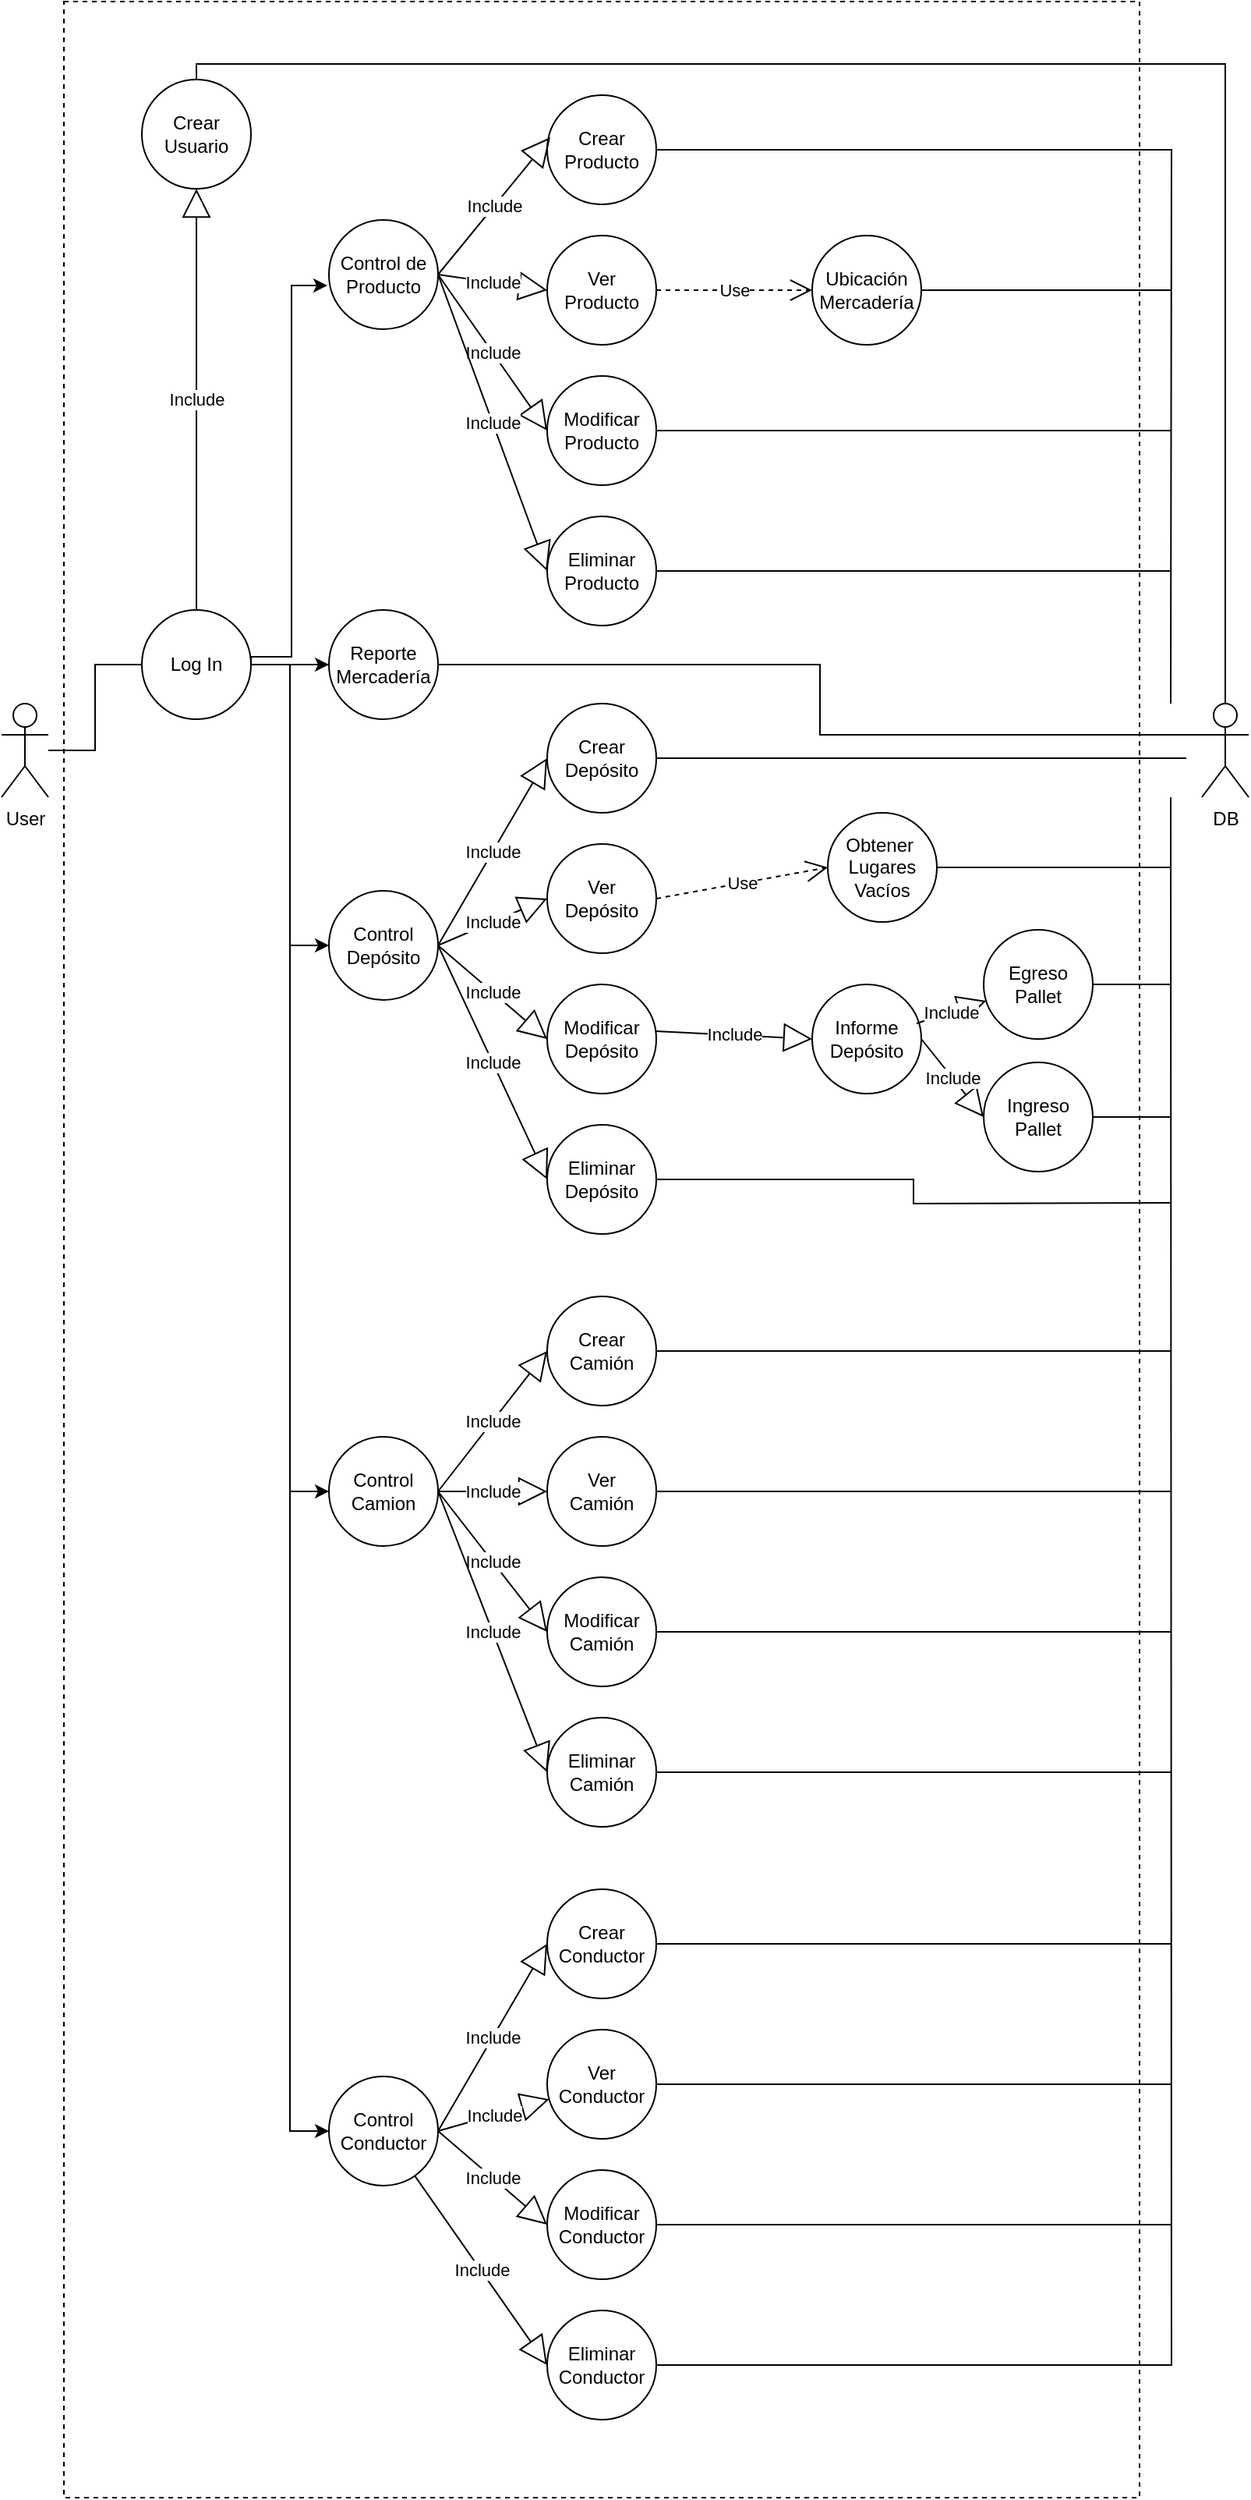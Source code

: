 <mxfile version="21.6.9" type="google">
  <diagram name="Página-1" id="-tqDOfiiyXjZrBK2eY-n">
    <mxGraphModel grid="1" page="1" gridSize="10" guides="1" tooltips="1" connect="1" arrows="1" fold="1" pageScale="1" pageWidth="827" pageHeight="1169" math="0" shadow="0">
      <root>
        <mxCell id="0" />
        <mxCell id="1" parent="0" />
        <mxCell id="raze2rV2HDW-8zTTCwWx-37" style="edgeStyle=orthogonalEdgeStyle;rounded=0;orthogonalLoop=1;jettySize=auto;html=1;entryX=0;entryY=0.5;entryDx=0;entryDy=0;endArrow=none;endFill=0;" edge="1" parent="1" source="Rfr_cho2-9B1L_TWd5lx-1" target="Rfr_cho2-9B1L_TWd5lx-3">
          <mxGeometry relative="1" as="geometry" />
        </mxCell>
        <mxCell id="Rfr_cho2-9B1L_TWd5lx-1" value="User" style="shape=umlActor;verticalLabelPosition=bottom;verticalAlign=top;html=1;outlineConnect=0;" vertex="1" parent="1">
          <mxGeometry x="10" y="440" width="30" height="60" as="geometry" />
        </mxCell>
        <mxCell id="Rfr_cho2-9B1L_TWd5lx-2" value="DB" style="shape=umlActor;verticalLabelPosition=bottom;verticalAlign=top;html=1;outlineConnect=0;" vertex="1" parent="1">
          <mxGeometry x="780" y="440" width="30" height="60" as="geometry" />
        </mxCell>
        <mxCell id="Rfr_cho2-9B1L_TWd5lx-3" value="Log In" style="ellipse;whiteSpace=wrap;html=1;aspect=fixed;" vertex="1" parent="1">
          <mxGeometry x="100" y="380" width="70" height="70" as="geometry" />
        </mxCell>
        <mxCell id="raze2rV2HDW-8zTTCwWx-7" style="edgeStyle=orthogonalEdgeStyle;rounded=0;orthogonalLoop=1;jettySize=auto;html=1;entryX=0.5;entryY=0;entryDx=0;entryDy=0;entryPerimeter=0;endArrow=none;endFill=0;" edge="1" parent="1" source="Rfr_cho2-9B1L_TWd5lx-4" target="Rfr_cho2-9B1L_TWd5lx-2">
          <mxGeometry relative="1" as="geometry">
            <Array as="points">
              <mxPoint x="135" y="30" />
              <mxPoint x="795" y="30" />
            </Array>
          </mxGeometry>
        </mxCell>
        <mxCell id="Rfr_cho2-9B1L_TWd5lx-4" value="Crear&lt;br&gt;Usuario" style="ellipse;whiteSpace=wrap;html=1;aspect=fixed;" vertex="1" parent="1">
          <mxGeometry x="100" y="40" width="70" height="70" as="geometry" />
        </mxCell>
        <mxCell id="Rfr_cho2-9B1L_TWd5lx-5" value="Control de Producto" style="ellipse;whiteSpace=wrap;html=1;aspect=fixed;" vertex="1" parent="1">
          <mxGeometry x="220" y="130" width="70" height="70" as="geometry" />
        </mxCell>
        <mxCell id="Rfr_cho2-9B1L_TWd5lx-6" value="Crear&lt;br&gt;Producto" style="ellipse;whiteSpace=wrap;html=1;aspect=fixed;" vertex="1" parent="1">
          <mxGeometry x="360" y="50" width="70" height="70" as="geometry" />
        </mxCell>
        <mxCell id="Rfr_cho2-9B1L_TWd5lx-7" value="Ver&lt;br&gt;Producto" style="ellipse;whiteSpace=wrap;html=1;aspect=fixed;" vertex="1" parent="1">
          <mxGeometry x="360" y="140" width="70" height="70" as="geometry" />
        </mxCell>
        <mxCell id="Rfr_cho2-9B1L_TWd5lx-8" value="Modificar&lt;br&gt;Producto" style="ellipse;whiteSpace=wrap;html=1;aspect=fixed;" vertex="1" parent="1">
          <mxGeometry x="360" y="230" width="70" height="70" as="geometry" />
        </mxCell>
        <mxCell id="Rfr_cho2-9B1L_TWd5lx-9" value="Eliminar&lt;br&gt;Producto" style="ellipse;whiteSpace=wrap;html=1;aspect=fixed;" vertex="1" parent="1">
          <mxGeometry x="360" y="320" width="70" height="70" as="geometry" />
        </mxCell>
        <mxCell id="Rfr_cho2-9B1L_TWd5lx-10" value="Control&lt;br&gt;Depósito" style="ellipse;whiteSpace=wrap;html=1;aspect=fixed;" vertex="1" parent="1">
          <mxGeometry x="220" y="560" width="70" height="70" as="geometry" />
        </mxCell>
        <mxCell id="Rfr_cho2-9B1L_TWd5lx-11" value="Crear&lt;br&gt;Depósito" style="ellipse;whiteSpace=wrap;html=1;aspect=fixed;" vertex="1" parent="1">
          <mxGeometry x="360" y="440" width="70" height="70" as="geometry" />
        </mxCell>
        <mxCell id="Rfr_cho2-9B1L_TWd5lx-12" value="Ver&lt;br&gt;Depósito" style="ellipse;whiteSpace=wrap;html=1;aspect=fixed;" vertex="1" parent="1">
          <mxGeometry x="360" y="530" width="70" height="70" as="geometry" />
        </mxCell>
        <mxCell id="Rfr_cho2-9B1L_TWd5lx-13" value="Modificar&lt;br&gt;Depósito" style="ellipse;whiteSpace=wrap;html=1;aspect=fixed;" vertex="1" parent="1">
          <mxGeometry x="360" y="620" width="70" height="70" as="geometry" />
        </mxCell>
        <mxCell id="Rfr_cho2-9B1L_TWd5lx-14" value="Eliminar&lt;br&gt;Depósito" style="ellipse;whiteSpace=wrap;html=1;aspect=fixed;" vertex="1" parent="1">
          <mxGeometry x="360" y="710" width="70" height="70" as="geometry" />
        </mxCell>
        <mxCell id="Rfr_cho2-9B1L_TWd5lx-15" value="Ubicación&lt;br&gt;Mercadería" style="ellipse;whiteSpace=wrap;html=1;aspect=fixed;" vertex="1" parent="1">
          <mxGeometry x="530" y="140" width="70" height="70" as="geometry" />
        </mxCell>
        <mxCell id="raze2rV2HDW-8zTTCwWx-21" style="edgeStyle=orthogonalEdgeStyle;rounded=0;orthogonalLoop=1;jettySize=auto;html=1;entryX=0;entryY=0.333;entryDx=0;entryDy=0;entryPerimeter=0;endArrow=none;endFill=0;" edge="1" parent="1" source="Rfr_cho2-9B1L_TWd5lx-16" target="Rfr_cho2-9B1L_TWd5lx-2">
          <mxGeometry relative="1" as="geometry" />
        </mxCell>
        <mxCell id="Rfr_cho2-9B1L_TWd5lx-16" value="Reporte&lt;br&gt;Mercadería" style="ellipse;whiteSpace=wrap;html=1;aspect=fixed;" vertex="1" parent="1">
          <mxGeometry x="220" y="380" width="70" height="70" as="geometry" />
        </mxCell>
        <mxCell id="Rfr_cho2-9B1L_TWd5lx-17" value="Obtener&amp;nbsp;&lt;br&gt;Lugares&lt;br&gt;Vacíos" style="ellipse;whiteSpace=wrap;html=1;aspect=fixed;" vertex="1" parent="1">
          <mxGeometry x="540" y="510" width="70" height="70" as="geometry" />
        </mxCell>
        <mxCell id="Rfr_cho2-9B1L_TWd5lx-18" value="Egreso&lt;br&gt;Pallet" style="ellipse;whiteSpace=wrap;html=1;aspect=fixed;" vertex="1" parent="1">
          <mxGeometry x="640" y="585" width="70" height="70" as="geometry" />
        </mxCell>
        <mxCell id="Rfr_cho2-9B1L_TWd5lx-19" value="Informe&lt;br&gt;Depósito" style="ellipse;whiteSpace=wrap;html=1;aspect=fixed;" vertex="1" parent="1">
          <mxGeometry x="530" y="620" width="70" height="70" as="geometry" />
        </mxCell>
        <mxCell id="Rfr_cho2-9B1L_TWd5lx-20" value="Ingreso&lt;br&gt;Pallet" style="ellipse;whiteSpace=wrap;html=1;aspect=fixed;" vertex="1" parent="1">
          <mxGeometry x="640" y="670" width="70" height="70" as="geometry" />
        </mxCell>
        <mxCell id="Rfr_cho2-9B1L_TWd5lx-21" value="Control&lt;br&gt;Camion" style="ellipse;whiteSpace=wrap;html=1;aspect=fixed;" vertex="1" parent="1">
          <mxGeometry x="220" y="910" width="70" height="70" as="geometry" />
        </mxCell>
        <mxCell id="Rfr_cho2-9B1L_TWd5lx-22" value="Control&lt;br&gt;Conductor" style="ellipse;whiteSpace=wrap;html=1;aspect=fixed;" vertex="1" parent="1">
          <mxGeometry x="220" y="1320" width="70" height="70" as="geometry" />
        </mxCell>
        <mxCell id="Rfr_cho2-9B1L_TWd5lx-23" value="Crear&lt;br&gt;Camión" style="ellipse;whiteSpace=wrap;html=1;aspect=fixed;" vertex="1" parent="1">
          <mxGeometry x="360" y="820" width="70" height="70" as="geometry" />
        </mxCell>
        <mxCell id="Rfr_cho2-9B1L_TWd5lx-24" value="Ver&lt;br&gt;Camión" style="ellipse;whiteSpace=wrap;html=1;aspect=fixed;" vertex="1" parent="1">
          <mxGeometry x="360" y="910" width="70" height="70" as="geometry" />
        </mxCell>
        <mxCell id="Rfr_cho2-9B1L_TWd5lx-25" value="Modificar&lt;br&gt;Camión" style="ellipse;whiteSpace=wrap;html=1;aspect=fixed;" vertex="1" parent="1">
          <mxGeometry x="360" y="1000" width="70" height="70" as="geometry" />
        </mxCell>
        <mxCell id="Rfr_cho2-9B1L_TWd5lx-26" value="Eliminar&lt;br&gt;Camión" style="ellipse;whiteSpace=wrap;html=1;aspect=fixed;" vertex="1" parent="1">
          <mxGeometry x="360" y="1090" width="70" height="70" as="geometry" />
        </mxCell>
        <mxCell id="Rfr_cho2-9B1L_TWd5lx-27" value="Crear&lt;br&gt;Conductor" style="ellipse;whiteSpace=wrap;html=1;aspect=fixed;" vertex="1" parent="1">
          <mxGeometry x="360" y="1200" width="70" height="70" as="geometry" />
        </mxCell>
        <mxCell id="Rfr_cho2-9B1L_TWd5lx-28" value="Ver&lt;br&gt;Conductor" style="ellipse;whiteSpace=wrap;html=1;aspect=fixed;" vertex="1" parent="1">
          <mxGeometry x="360" y="1290" width="70" height="70" as="geometry" />
        </mxCell>
        <mxCell id="Rfr_cho2-9B1L_TWd5lx-29" value="Modificar&lt;br&gt;Conductor" style="ellipse;whiteSpace=wrap;html=1;aspect=fixed;" vertex="1" parent="1">
          <mxGeometry x="360" y="1380" width="70" height="70" as="geometry" />
        </mxCell>
        <mxCell id="Rfr_cho2-9B1L_TWd5lx-30" value="Eliminar&lt;br&gt;Conductor" style="ellipse;whiteSpace=wrap;html=1;aspect=fixed;" vertex="1" parent="1">
          <mxGeometry x="360" y="1470" width="70" height="70" as="geometry" />
        </mxCell>
        <mxCell id="raze2rV2HDW-8zTTCwWx-1" value="" style="endArrow=classic;html=1;rounded=0;entryX=-0.014;entryY=0.6;entryDx=0;entryDy=0;entryPerimeter=0;edgeStyle=orthogonalEdgeStyle;exitX=1;exitY=0.5;exitDx=0;exitDy=0;" edge="1" parent="1" source="Rfr_cho2-9B1L_TWd5lx-3" target="Rfr_cho2-9B1L_TWd5lx-5">
          <mxGeometry width="50" height="50" relative="1" as="geometry">
            <mxPoint x="170" y="320" as="sourcePoint" />
            <mxPoint x="220" y="270" as="targetPoint" />
            <Array as="points">
              <mxPoint x="170" y="410" />
              <mxPoint x="196" y="410" />
              <mxPoint x="196" y="172" />
            </Array>
          </mxGeometry>
        </mxCell>
        <mxCell id="raze2rV2HDW-8zTTCwWx-2" value="" style="endArrow=classic;html=1;rounded=0;entryX=0;entryY=0.5;entryDx=0;entryDy=0;exitX=1;exitY=0.5;exitDx=0;exitDy=0;edgeStyle=orthogonalEdgeStyle;" edge="1" parent="1" source="Rfr_cho2-9B1L_TWd5lx-3" target="Rfr_cho2-9B1L_TWd5lx-16">
          <mxGeometry width="50" height="50" relative="1" as="geometry">
            <mxPoint x="180" y="330" as="sourcePoint" />
            <mxPoint x="229" y="182" as="targetPoint" />
          </mxGeometry>
        </mxCell>
        <mxCell id="raze2rV2HDW-8zTTCwWx-3" value="" style="endArrow=classic;html=1;rounded=0;entryX=0;entryY=0.5;entryDx=0;entryDy=0;exitX=1;exitY=0.5;exitDx=0;exitDy=0;edgeStyle=orthogonalEdgeStyle;" edge="1" parent="1" source="Rfr_cho2-9B1L_TWd5lx-3" target="Rfr_cho2-9B1L_TWd5lx-10">
          <mxGeometry width="50" height="50" relative="1" as="geometry">
            <mxPoint x="140" y="580" as="sourcePoint" />
            <mxPoint x="189" y="432" as="targetPoint" />
          </mxGeometry>
        </mxCell>
        <mxCell id="raze2rV2HDW-8zTTCwWx-4" value="" style="endArrow=classic;html=1;rounded=0;entryX=0;entryY=0.5;entryDx=0;entryDy=0;exitX=1;exitY=0.5;exitDx=0;exitDy=0;edgeStyle=orthogonalEdgeStyle;" edge="1" parent="1" source="Rfr_cho2-9B1L_TWd5lx-3" target="Rfr_cho2-9B1L_TWd5lx-21">
          <mxGeometry width="50" height="50" relative="1" as="geometry">
            <mxPoint x="200" y="350" as="sourcePoint" />
            <mxPoint x="249" y="202" as="targetPoint" />
          </mxGeometry>
        </mxCell>
        <mxCell id="raze2rV2HDW-8zTTCwWx-5" value="" style="endArrow=classic;html=1;rounded=0;entryX=0;entryY=0.5;entryDx=0;entryDy=0;exitX=1;exitY=0.5;exitDx=0;exitDy=0;edgeStyle=orthogonalEdgeStyle;" edge="1" parent="1" source="Rfr_cho2-9B1L_TWd5lx-3" target="Rfr_cho2-9B1L_TWd5lx-22">
          <mxGeometry width="50" height="50" relative="1" as="geometry">
            <mxPoint x="210" y="360" as="sourcePoint" />
            <mxPoint x="259" y="212" as="targetPoint" />
          </mxGeometry>
        </mxCell>
        <mxCell id="raze2rV2HDW-8zTTCwWx-11" value="Use" style="endArrow=open;endSize=12;dashed=1;html=1;rounded=0;exitX=1;exitY=0.5;exitDx=0;exitDy=0;" edge="1" parent="1" source="Rfr_cho2-9B1L_TWd5lx-7">
          <mxGeometry width="160" relative="1" as="geometry">
            <mxPoint x="430" y="174.5" as="sourcePoint" />
            <mxPoint x="530" y="175" as="targetPoint" />
          </mxGeometry>
        </mxCell>
        <mxCell id="raze2rV2HDW-8zTTCwWx-13" value="Include" style="endArrow=block;endSize=16;endFill=0;html=1;rounded=0;entryX=0.5;entryY=1;entryDx=0;entryDy=0;exitX=0.5;exitY=0;exitDx=0;exitDy=0;" edge="1" parent="1" source="Rfr_cho2-9B1L_TWd5lx-3" target="Rfr_cho2-9B1L_TWd5lx-4">
          <mxGeometry width="160" relative="1" as="geometry">
            <mxPoint x="20" y="340" as="sourcePoint" />
            <mxPoint x="180" y="340" as="targetPoint" />
          </mxGeometry>
        </mxCell>
        <mxCell id="raze2rV2HDW-8zTTCwWx-16" value="Include" style="endArrow=block;endSize=16;endFill=0;html=1;rounded=0;entryX=0.029;entryY=0.386;entryDx=0;entryDy=0;exitX=1;exitY=0.5;exitDx=0;exitDy=0;entryPerimeter=0;" edge="1" parent="1" source="Rfr_cho2-9B1L_TWd5lx-5" target="Rfr_cho2-9B1L_TWd5lx-6">
          <mxGeometry width="160" relative="1" as="geometry">
            <mxPoint x="310" y="380" as="sourcePoint" />
            <mxPoint x="310" y="110" as="targetPoint" />
          </mxGeometry>
        </mxCell>
        <mxCell id="raze2rV2HDW-8zTTCwWx-17" value="Include" style="endArrow=block;endSize=16;endFill=0;html=1;rounded=0;entryX=0;entryY=0.5;entryDx=0;entryDy=0;exitX=1;exitY=0.5;exitDx=0;exitDy=0;" edge="1" parent="1" source="Rfr_cho2-9B1L_TWd5lx-5" target="Rfr_cho2-9B1L_TWd5lx-7">
          <mxGeometry width="160" relative="1" as="geometry">
            <mxPoint x="155" y="400" as="sourcePoint" />
            <mxPoint x="155" y="130" as="targetPoint" />
          </mxGeometry>
        </mxCell>
        <mxCell id="raze2rV2HDW-8zTTCwWx-18" value="Include" style="endArrow=block;endSize=16;endFill=0;html=1;rounded=0;entryX=0;entryY=0.5;entryDx=0;entryDy=0;exitX=1;exitY=0.5;exitDx=0;exitDy=0;" edge="1" parent="1" source="Rfr_cho2-9B1L_TWd5lx-5" target="Rfr_cho2-9B1L_TWd5lx-8">
          <mxGeometry width="160" relative="1" as="geometry">
            <mxPoint x="165" y="410" as="sourcePoint" />
            <mxPoint x="165" y="140" as="targetPoint" />
          </mxGeometry>
        </mxCell>
        <mxCell id="raze2rV2HDW-8zTTCwWx-19" value="Include" style="endArrow=block;endSize=16;endFill=0;html=1;rounded=0;entryX=0;entryY=0.5;entryDx=0;entryDy=0;exitX=1;exitY=0.5;exitDx=0;exitDy=0;" edge="1" parent="1" source="Rfr_cho2-9B1L_TWd5lx-5" target="Rfr_cho2-9B1L_TWd5lx-9">
          <mxGeometry width="160" relative="1" as="geometry">
            <mxPoint x="175" y="420" as="sourcePoint" />
            <mxPoint x="175" y="150" as="targetPoint" />
          </mxGeometry>
        </mxCell>
        <mxCell id="raze2rV2HDW-8zTTCwWx-20" value="Include" style="endArrow=block;endSize=16;endFill=0;html=1;rounded=0;exitX=1;exitY=0.5;exitDx=0;exitDy=0;entryX=0;entryY=0.5;entryDx=0;entryDy=0;" edge="1" parent="1" source="Rfr_cho2-9B1L_TWd5lx-10" target="Rfr_cho2-9B1L_TWd5lx-11">
          <mxGeometry width="160" relative="1" as="geometry">
            <mxPoint x="185" y="430" as="sourcePoint" />
            <mxPoint x="400" y="420" as="targetPoint" />
          </mxGeometry>
        </mxCell>
        <mxCell id="raze2rV2HDW-8zTTCwWx-22" value="Include" style="endArrow=block;endSize=16;endFill=0;html=1;rounded=0;exitX=1;exitY=0.5;exitDx=0;exitDy=0;entryX=0;entryY=0.5;entryDx=0;entryDy=0;" edge="1" parent="1" source="Rfr_cho2-9B1L_TWd5lx-10" target="Rfr_cho2-9B1L_TWd5lx-12">
          <mxGeometry width="160" relative="1" as="geometry">
            <mxPoint x="40" y="560" as="sourcePoint" />
            <mxPoint x="150" y="560" as="targetPoint" />
          </mxGeometry>
        </mxCell>
        <mxCell id="raze2rV2HDW-8zTTCwWx-23" value="Include" style="endArrow=block;endSize=16;endFill=0;html=1;rounded=0;exitX=1;exitY=0.5;exitDx=0;exitDy=0;entryX=0;entryY=0.5;entryDx=0;entryDy=0;" edge="1" parent="1" source="Rfr_cho2-9B1L_TWd5lx-10" target="Rfr_cho2-9B1L_TWd5lx-13">
          <mxGeometry width="160" relative="1" as="geometry">
            <mxPoint x="50" y="570" as="sourcePoint" />
            <mxPoint x="160" y="570" as="targetPoint" />
          </mxGeometry>
        </mxCell>
        <mxCell id="raze2rV2HDW-8zTTCwWx-24" value="Include" style="endArrow=block;endSize=16;endFill=0;html=1;rounded=0;exitX=1;exitY=0.5;exitDx=0;exitDy=0;entryX=0;entryY=0.5;entryDx=0;entryDy=0;" edge="1" parent="1" source="Rfr_cho2-9B1L_TWd5lx-10" target="Rfr_cho2-9B1L_TWd5lx-14">
          <mxGeometry width="160" relative="1" as="geometry">
            <mxPoint x="60" y="580" as="sourcePoint" />
            <mxPoint x="170" y="580" as="targetPoint" />
          </mxGeometry>
        </mxCell>
        <mxCell id="raze2rV2HDW-8zTTCwWx-25" value="Include" style="endArrow=block;endSize=16;endFill=0;html=1;rounded=0;exitX=1;exitY=0.5;exitDx=0;exitDy=0;entryX=0;entryY=0.5;entryDx=0;entryDy=0;" edge="1" parent="1" source="Rfr_cho2-9B1L_TWd5lx-21" target="Rfr_cho2-9B1L_TWd5lx-23">
          <mxGeometry width="160" relative="1" as="geometry">
            <mxPoint x="550" y="909" as="sourcePoint" />
            <mxPoint x="660" y="909" as="targetPoint" />
          </mxGeometry>
        </mxCell>
        <mxCell id="raze2rV2HDW-8zTTCwWx-26" value="Include" style="endArrow=block;endSize=16;endFill=0;html=1;rounded=0;exitX=1;exitY=0.5;exitDx=0;exitDy=0;entryX=0;entryY=0.5;entryDx=0;entryDy=0;" edge="1" parent="1" source="Rfr_cho2-9B1L_TWd5lx-21" target="Rfr_cho2-9B1L_TWd5lx-24">
          <mxGeometry width="160" relative="1" as="geometry">
            <mxPoint x="560" y="919" as="sourcePoint" />
            <mxPoint x="670" y="919" as="targetPoint" />
          </mxGeometry>
        </mxCell>
        <mxCell id="raze2rV2HDW-8zTTCwWx-27" value="Include" style="endArrow=block;endSize=16;endFill=0;html=1;rounded=0;exitX=1;exitY=0.5;exitDx=0;exitDy=0;entryX=0;entryY=0.5;entryDx=0;entryDy=0;" edge="1" parent="1" source="Rfr_cho2-9B1L_TWd5lx-21" target="Rfr_cho2-9B1L_TWd5lx-25">
          <mxGeometry width="160" relative="1" as="geometry">
            <mxPoint x="290" y="940" as="sourcePoint" />
            <mxPoint x="680" y="929" as="targetPoint" />
          </mxGeometry>
        </mxCell>
        <mxCell id="raze2rV2HDW-8zTTCwWx-28" value="Include" style="endArrow=block;endSize=16;endFill=0;html=1;rounded=0;exitX=1;exitY=0.5;exitDx=0;exitDy=0;entryX=0;entryY=0.5;entryDx=0;entryDy=0;" edge="1" parent="1" source="Rfr_cho2-9B1L_TWd5lx-21" target="Rfr_cho2-9B1L_TWd5lx-26">
          <mxGeometry width="160" relative="1" as="geometry">
            <mxPoint x="580" y="939" as="sourcePoint" />
            <mxPoint x="690" y="939" as="targetPoint" />
          </mxGeometry>
        </mxCell>
        <mxCell id="raze2rV2HDW-8zTTCwWx-29" value="Include" style="endArrow=block;endSize=16;endFill=0;html=1;rounded=0;entryX=0;entryY=0.5;entryDx=0;entryDy=0;exitX=1;exitY=0.5;exitDx=0;exitDy=0;" edge="1" parent="1" source="Rfr_cho2-9B1L_TWd5lx-22" target="Rfr_cho2-9B1L_TWd5lx-27">
          <mxGeometry width="160" relative="1" as="geometry">
            <mxPoint x="510" y="1310" as="sourcePoint" />
            <mxPoint x="620" y="1310" as="targetPoint" />
          </mxGeometry>
        </mxCell>
        <mxCell id="raze2rV2HDW-8zTTCwWx-30" value="Include" style="endArrow=block;endSize=16;endFill=0;html=1;rounded=0;exitX=1;exitY=0.5;exitDx=0;exitDy=0;" edge="1" parent="1" source="Rfr_cho2-9B1L_TWd5lx-22" target="Rfr_cho2-9B1L_TWd5lx-28">
          <mxGeometry width="160" relative="1" as="geometry">
            <mxPoint x="520" y="1320" as="sourcePoint" />
            <mxPoint x="630" y="1320" as="targetPoint" />
          </mxGeometry>
        </mxCell>
        <mxCell id="raze2rV2HDW-8zTTCwWx-31" value="Include" style="endArrow=block;endSize=16;endFill=0;html=1;rounded=0;exitX=1;exitY=0.5;exitDx=0;exitDy=0;entryX=0;entryY=0.5;entryDx=0;entryDy=0;" edge="1" parent="1" source="Rfr_cho2-9B1L_TWd5lx-22" target="Rfr_cho2-9B1L_TWd5lx-29">
          <mxGeometry width="160" relative="1" as="geometry">
            <mxPoint x="530" y="1330" as="sourcePoint" />
            <mxPoint x="640" y="1330" as="targetPoint" />
          </mxGeometry>
        </mxCell>
        <mxCell id="raze2rV2HDW-8zTTCwWx-32" value="Include" style="endArrow=block;endSize=16;endFill=0;html=1;rounded=0;entryX=0;entryY=0.5;entryDx=0;entryDy=0;" edge="1" parent="1" source="Rfr_cho2-9B1L_TWd5lx-22" target="Rfr_cho2-9B1L_TWd5lx-30">
          <mxGeometry width="160" relative="1" as="geometry">
            <mxPoint x="540" y="1340" as="sourcePoint" />
            <mxPoint x="650" y="1340" as="targetPoint" />
          </mxGeometry>
        </mxCell>
        <mxCell id="raze2rV2HDW-8zTTCwWx-33" value="Use" style="endArrow=open;endSize=12;dashed=1;html=1;rounded=0;exitX=1;exitY=0.5;exitDx=0;exitDy=0;entryX=0;entryY=0.5;entryDx=0;entryDy=0;" edge="1" parent="1" source="Rfr_cho2-9B1L_TWd5lx-12" target="Rfr_cho2-9B1L_TWd5lx-17">
          <mxGeometry width="160" relative="1" as="geometry">
            <mxPoint x="430" y="600" as="sourcePoint" />
            <mxPoint x="530" y="600" as="targetPoint" />
          </mxGeometry>
        </mxCell>
        <mxCell id="raze2rV2HDW-8zTTCwWx-34" value="Include" style="endArrow=block;endSize=16;endFill=0;html=1;rounded=0;entryX=0;entryY=0.5;entryDx=0;entryDy=0;" edge="1" parent="1" target="Rfr_cho2-9B1L_TWd5lx-19">
          <mxGeometry width="160" relative="1" as="geometry">
            <mxPoint x="430" y="650" as="sourcePoint" />
            <mxPoint x="500" y="710" as="targetPoint" />
          </mxGeometry>
        </mxCell>
        <mxCell id="raze2rV2HDW-8zTTCwWx-35" value="Include" style="endArrow=block;endSize=16;endFill=0;html=1;rounded=0;exitX=0.957;exitY=0.357;exitDx=0;exitDy=0;exitPerimeter=0;" edge="1" parent="1" source="Rfr_cho2-9B1L_TWd5lx-19" target="Rfr_cho2-9B1L_TWd5lx-18">
          <mxGeometry width="160" relative="1" as="geometry">
            <mxPoint x="600" y="710" as="sourcePoint" />
            <mxPoint x="670" y="770" as="targetPoint" />
          </mxGeometry>
        </mxCell>
        <mxCell id="raze2rV2HDW-8zTTCwWx-36" value="Include" style="endArrow=block;endSize=16;endFill=0;html=1;rounded=0;exitX=1;exitY=0.5;exitDx=0;exitDy=0;entryX=0;entryY=0.5;entryDx=0;entryDy=0;" edge="1" parent="1" source="Rfr_cho2-9B1L_TWd5lx-19" target="Rfr_cho2-9B1L_TWd5lx-20">
          <mxGeometry width="160" relative="1" as="geometry">
            <mxPoint x="600" y="710" as="sourcePoint" />
            <mxPoint x="670" y="770" as="targetPoint" />
          </mxGeometry>
        </mxCell>
        <mxCell id="raze2rV2HDW-8zTTCwWx-38" value="" style="endArrow=none;html=1;rounded=0;exitX=1;exitY=0.5;exitDx=0;exitDy=0;edgeStyle=orthogonalEdgeStyle;" edge="1" parent="1" source="Rfr_cho2-9B1L_TWd5lx-6">
          <mxGeometry width="50" height="50" relative="1" as="geometry">
            <mxPoint x="540" y="120" as="sourcePoint" />
            <mxPoint x="760" y="440" as="targetPoint" />
          </mxGeometry>
        </mxCell>
        <mxCell id="raze2rV2HDW-8zTTCwWx-39" value="" style="endArrow=none;html=1;rounded=0;exitX=1;exitY=0.5;exitDx=0;exitDy=0;" edge="1" parent="1" source="Rfr_cho2-9B1L_TWd5lx-15">
          <mxGeometry width="50" height="50" relative="1" as="geometry">
            <mxPoint x="650" y="260" as="sourcePoint" />
            <mxPoint x="760" y="175" as="targetPoint" />
          </mxGeometry>
        </mxCell>
        <mxCell id="yBKnKUS2cj54OBuIu59A-1" value="" style="endArrow=none;html=1;rounded=0;exitX=1;exitY=0.5;exitDx=0;exitDy=0;" edge="1" parent="1" source="Rfr_cho2-9B1L_TWd5lx-8">
          <mxGeometry width="50" height="50" relative="1" as="geometry">
            <mxPoint x="610" y="185" as="sourcePoint" />
            <mxPoint x="760" y="265" as="targetPoint" />
          </mxGeometry>
        </mxCell>
        <mxCell id="yBKnKUS2cj54OBuIu59A-2" value="" style="endArrow=none;html=1;rounded=0;exitX=1;exitY=0.5;exitDx=0;exitDy=0;" edge="1" parent="1" source="Rfr_cho2-9B1L_TWd5lx-9">
          <mxGeometry width="50" height="50" relative="1" as="geometry">
            <mxPoint x="620" y="195" as="sourcePoint" />
            <mxPoint x="760" y="355" as="targetPoint" />
          </mxGeometry>
        </mxCell>
        <mxCell id="yBKnKUS2cj54OBuIu59A-3" value="" style="endArrow=none;html=1;rounded=0;exitX=1;exitY=0.5;exitDx=0;exitDy=0;" edge="1" parent="1" source="Rfr_cho2-9B1L_TWd5lx-11">
          <mxGeometry width="50" height="50" relative="1" as="geometry">
            <mxPoint x="640" y="564.5" as="sourcePoint" />
            <mxPoint x="770" y="475" as="targetPoint" />
          </mxGeometry>
        </mxCell>
        <mxCell id="yBKnKUS2cj54OBuIu59A-4" value="" style="endArrow=none;html=1;rounded=0;exitX=1;exitY=0.5;exitDx=0;exitDy=0;" edge="1" parent="1" source="Rfr_cho2-9B1L_TWd5lx-17">
          <mxGeometry width="50" height="50" relative="1" as="geometry">
            <mxPoint x="650" y="574.5" as="sourcePoint" />
            <mxPoint x="760" y="545" as="targetPoint" />
          </mxGeometry>
        </mxCell>
        <mxCell id="yBKnKUS2cj54OBuIu59A-5" value="" style="endArrow=none;html=1;rounded=0;exitX=1;exitY=0.5;exitDx=0;exitDy=0;" edge="1" parent="1" source="Rfr_cho2-9B1L_TWd5lx-18">
          <mxGeometry width="50" height="50" relative="1" as="geometry">
            <mxPoint x="660" y="584.5" as="sourcePoint" />
            <mxPoint x="760" y="620" as="targetPoint" />
          </mxGeometry>
        </mxCell>
        <mxCell id="yBKnKUS2cj54OBuIu59A-6" value="" style="endArrow=none;html=1;rounded=0;exitX=1;exitY=0.5;exitDx=0;exitDy=0;" edge="1" parent="1" source="Rfr_cho2-9B1L_TWd5lx-20">
          <mxGeometry width="50" height="50" relative="1" as="geometry">
            <mxPoint x="670" y="594.5" as="sourcePoint" />
            <mxPoint x="760" y="705" as="targetPoint" />
          </mxGeometry>
        </mxCell>
        <mxCell id="yBKnKUS2cj54OBuIu59A-7" value="" style="endArrow=none;html=1;rounded=0;exitX=1;exitY=0.5;exitDx=0;exitDy=0;edgeStyle=orthogonalEdgeStyle;" edge="1" parent="1" source="Rfr_cho2-9B1L_TWd5lx-14">
          <mxGeometry width="50" height="50" relative="1" as="geometry">
            <mxPoint x="460" y="760" as="sourcePoint" />
            <mxPoint x="760" y="760" as="targetPoint" />
          </mxGeometry>
        </mxCell>
        <mxCell id="yBKnKUS2cj54OBuIu59A-8" value="" style="endArrow=none;html=1;rounded=0;" edge="1" parent="1" source="Rfr_cho2-9B1L_TWd5lx-23">
          <mxGeometry width="50" height="50" relative="1" as="geometry">
            <mxPoint x="485" y="860" as="sourcePoint" />
            <mxPoint x="760" y="855" as="targetPoint" />
          </mxGeometry>
        </mxCell>
        <mxCell id="yBKnKUS2cj54OBuIu59A-9" value="" style="endArrow=none;html=1;rounded=0;exitX=1;exitY=0.5;exitDx=0;exitDy=0;" edge="1" parent="1" source="Rfr_cho2-9B1L_TWd5lx-24">
          <mxGeometry width="50" height="50" relative="1" as="geometry">
            <mxPoint x="495" y="870" as="sourcePoint" />
            <mxPoint x="760" y="945" as="targetPoint" />
          </mxGeometry>
        </mxCell>
        <mxCell id="yBKnKUS2cj54OBuIu59A-10" value="" style="endArrow=none;html=1;rounded=0;exitX=1;exitY=0.5;exitDx=0;exitDy=0;" edge="1" parent="1" source="Rfr_cho2-9B1L_TWd5lx-25">
          <mxGeometry width="50" height="50" relative="1" as="geometry">
            <mxPoint x="495" y="1050" as="sourcePoint" />
            <mxPoint x="760" y="1035" as="targetPoint" />
          </mxGeometry>
        </mxCell>
        <mxCell id="yBKnKUS2cj54OBuIu59A-11" value="" style="endArrow=none;html=1;rounded=0;exitX=1;exitY=0.5;exitDx=0;exitDy=0;" edge="1" parent="1" source="Rfr_cho2-9B1L_TWd5lx-26">
          <mxGeometry width="50" height="50" relative="1" as="geometry">
            <mxPoint x="515" y="890" as="sourcePoint" />
            <mxPoint x="760" y="1125" as="targetPoint" />
          </mxGeometry>
        </mxCell>
        <mxCell id="yBKnKUS2cj54OBuIu59A-12" value="" style="endArrow=none;html=1;rounded=0;exitX=1;exitY=0.5;exitDx=0;exitDy=0;" edge="1" parent="1" source="Rfr_cho2-9B1L_TWd5lx-27">
          <mxGeometry width="50" height="50" relative="1" as="geometry">
            <mxPoint x="510" y="1250" as="sourcePoint" />
            <mxPoint x="760" y="1235" as="targetPoint" />
          </mxGeometry>
        </mxCell>
        <mxCell id="yBKnKUS2cj54OBuIu59A-13" value="" style="endArrow=none;html=1;rounded=0;exitX=1;exitY=0.5;exitDx=0;exitDy=0;" edge="1" parent="1" source="Rfr_cho2-9B1L_TWd5lx-28">
          <mxGeometry width="50" height="50" relative="1" as="geometry">
            <mxPoint x="520" y="1260" as="sourcePoint" />
            <mxPoint x="760" y="1325" as="targetPoint" />
          </mxGeometry>
        </mxCell>
        <mxCell id="yBKnKUS2cj54OBuIu59A-14" value="" style="endArrow=none;html=1;rounded=0;exitX=1;exitY=0.5;exitDx=0;exitDy=0;" edge="1" parent="1" source="Rfr_cho2-9B1L_TWd5lx-29">
          <mxGeometry width="50" height="50" relative="1" as="geometry">
            <mxPoint x="530" y="1270" as="sourcePoint" />
            <mxPoint x="760" y="1415" as="targetPoint" />
          </mxGeometry>
        </mxCell>
        <mxCell id="yBKnKUS2cj54OBuIu59A-15" value="" style="endArrow=none;html=1;rounded=0;exitX=1;exitY=0.5;exitDx=0;exitDy=0;edgeStyle=orthogonalEdgeStyle;" edge="1" parent="1" source="Rfr_cho2-9B1L_TWd5lx-30">
          <mxGeometry width="50" height="50" relative="1" as="geometry">
            <mxPoint x="540" y="1280" as="sourcePoint" />
            <mxPoint x="760" y="500" as="targetPoint" />
          </mxGeometry>
        </mxCell>
        <mxCell id="yBKnKUS2cj54OBuIu59A-17" value="" style="rounded=0;whiteSpace=wrap;html=1;fillColor=none;dashed=1;" vertex="1" parent="1">
          <mxGeometry x="50" y="-10" width="690" height="1600" as="geometry" />
        </mxCell>
      </root>
    </mxGraphModel>
  </diagram>
</mxfile>
